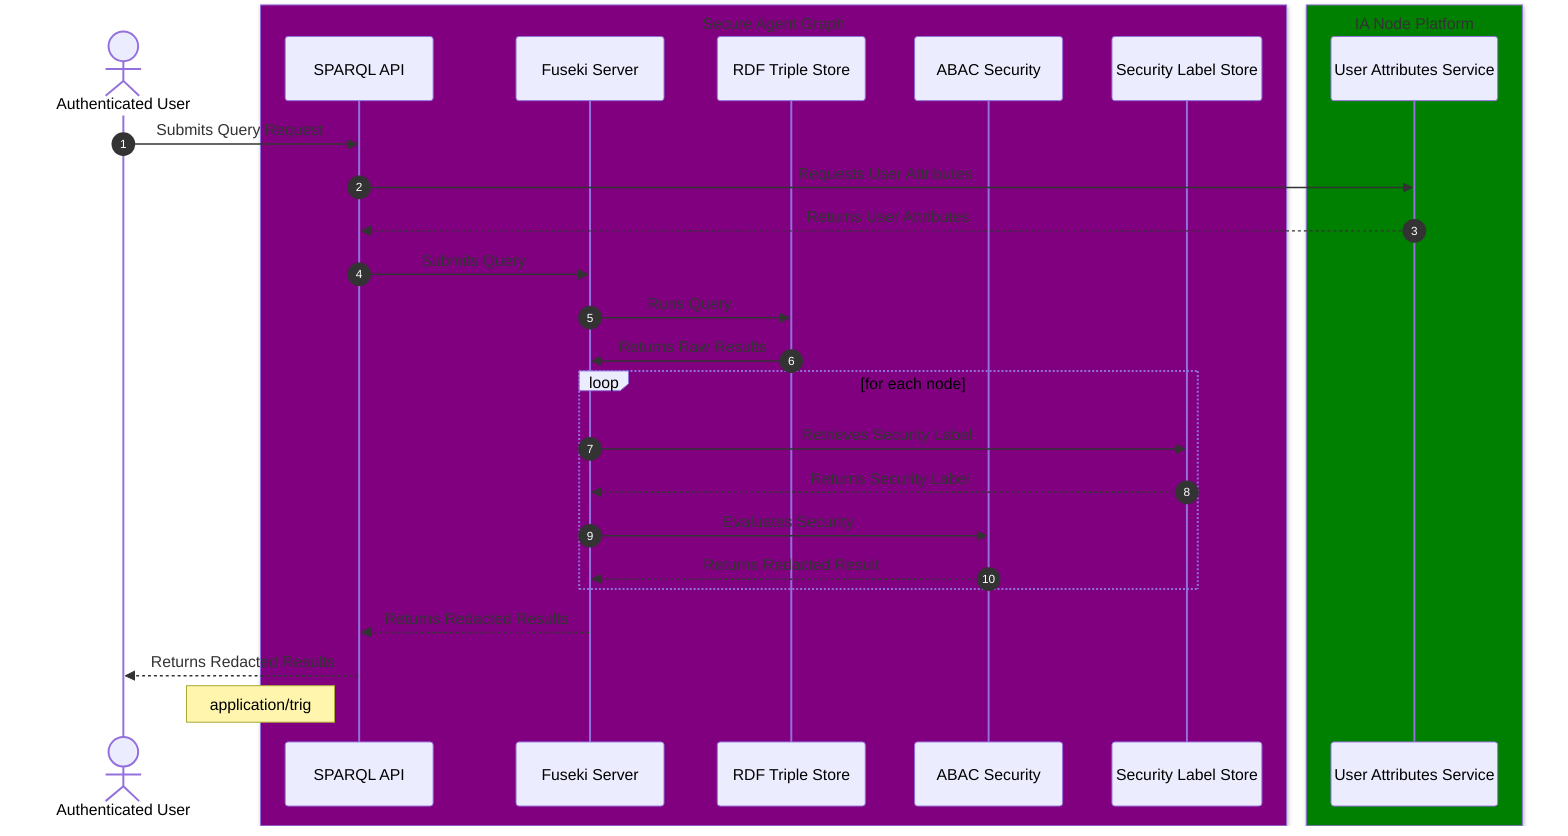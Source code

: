 %%  SPDX-License-Identifier: OGL-UK-3.0 %%
sequenceDiagram
    autonumber
    actor U as Authenticated User
    box Purple Secure Agent Graph
        participant SA as SPARQL API
        participant FS as Fuseki Server
        participant J as RDF Triple Store
        participant A as ABAC Security
        participant L as Security Label Store
    end
    box Green IA Node Platform
        participant UAS as User Attributes Service
    end
    U->>SA: Submits Query Request
    SA->>UAS: Requests User Attributes
    UAS-->>SA: Returns User Attributes
    SA->>FS: Submits Query
    FS->>J: Runs Query
    J->>FS: Returns Raw Results
    loop for each node
        FS->>L: Retrieves Security Label
        L-->>FS: Returns Security Label
        FS->>A: Evaluates Security
        A-->>FS: Returns Redacted Result
    end
    autonumber off
    FS-->>SA: Returns Redacted Results
    SA-->>U: Returns Redacted Results
    note left of SA: application/trig